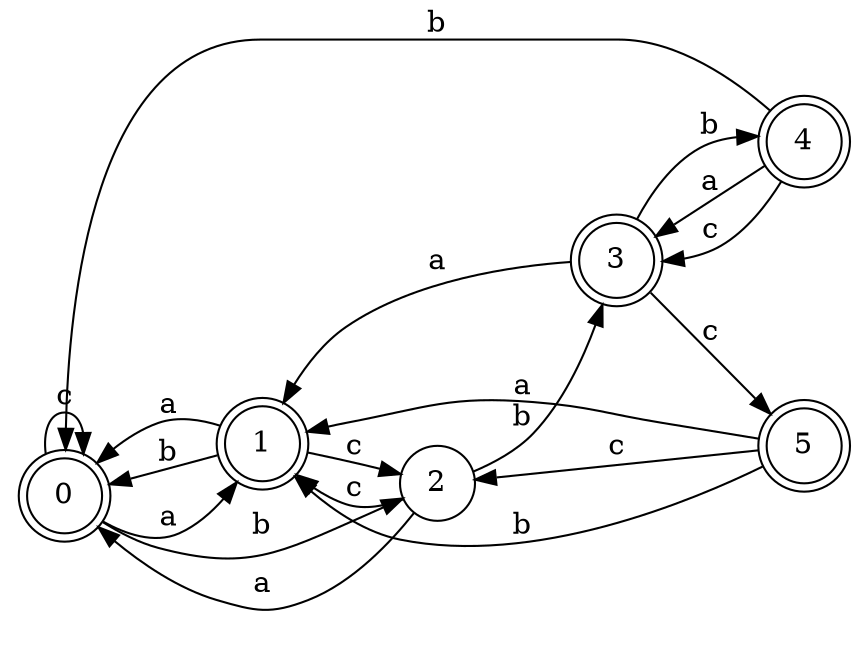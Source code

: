digraph n5_5 {
__start0 [label="" shape="none"];

rankdir=LR;
size="8,5";

s0 [style="rounded,filled", color="black", fillcolor="white" shape="doublecircle", label="0"];
s1 [style="rounded,filled", color="black", fillcolor="white" shape="doublecircle", label="1"];
s2 [style="filled", color="black", fillcolor="white" shape="circle", label="2"];
s3 [style="rounded,filled", color="black", fillcolor="white" shape="doublecircle", label="3"];
s4 [style="rounded,filled", color="black", fillcolor="white" shape="doublecircle", label="4"];
s5 [style="rounded,filled", color="black", fillcolor="white" shape="doublecircle", label="5"];
s0 -> s1 [label="a"];
s0 -> s2 [label="b"];
s0 -> s0 [label="c"];
s1 -> s0 [label="a"];
s1 -> s0 [label="b"];
s1 -> s2 [label="c"];
s2 -> s0 [label="a"];
s2 -> s3 [label="b"];
s2 -> s1 [label="c"];
s3 -> s1 [label="a"];
s3 -> s4 [label="b"];
s3 -> s5 [label="c"];
s4 -> s3 [label="a"];
s4 -> s0 [label="b"];
s4 -> s3 [label="c"];
s5 -> s1 [label="a"];
s5 -> s1 [label="b"];
s5 -> s2 [label="c"];

}